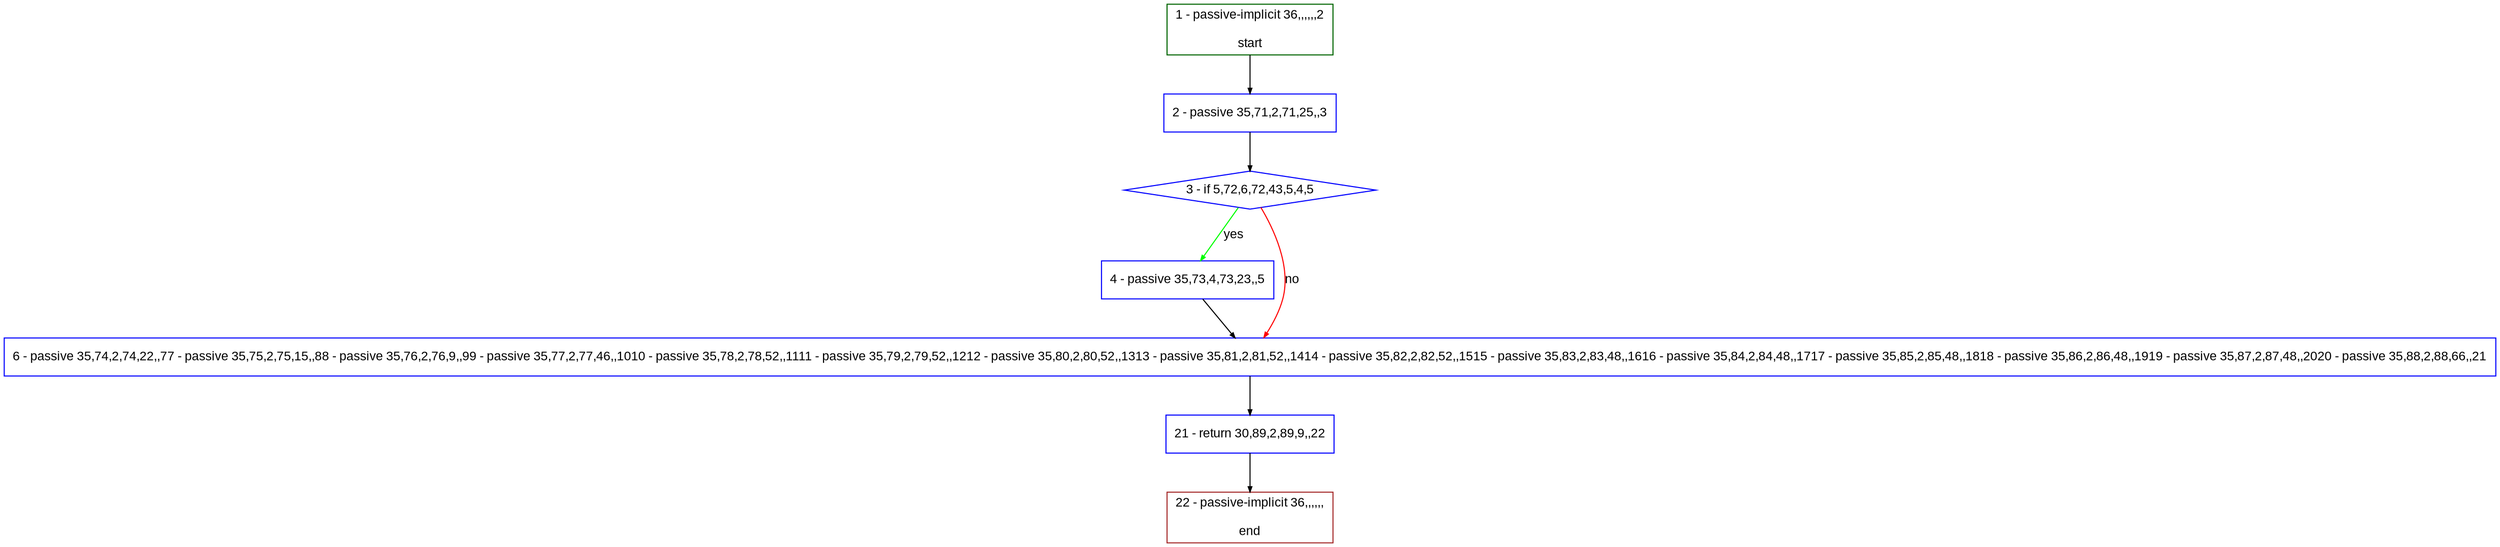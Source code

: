 digraph "" {
  graph [pack="true", label="", fontsize="12", packmode="clust", fontname="Arial", fillcolor="#FFFFCC", bgcolor="white", style="rounded,filled", compound="true"];
  node [node_initialized="no", label="", color="grey", fontsize="12", fillcolor="white", fontname="Arial", style="filled", shape="rectangle", compound="true", fixedsize="false"];
  edge [fontcolor="black", arrowhead="normal", arrowtail="none", arrowsize="0.5", ltail="", label="", color="black", fontsize="12", lhead="", fontname="Arial", dir="forward", compound="true"];
  __N1 [label="2 - passive 35,71,2,71,25,,3", color="#0000ff", fillcolor="#ffffff", style="filled", shape="box"];
  __N2 [label="1 - passive-implicit 36,,,,,,2\n\nstart", color="#006400", fillcolor="#ffffff", style="filled", shape="box"];
  __N3 [label="3 - if 5,72,6,72,43,5,4,5", color="#0000ff", fillcolor="#ffffff", style="filled", shape="diamond"];
  __N4 [label="4 - passive 35,73,4,73,23,,5", color="#0000ff", fillcolor="#ffffff", style="filled", shape="box"];
  __N5 [label="6 - passive 35,74,2,74,22,,77 - passive 35,75,2,75,15,,88 - passive 35,76,2,76,9,,99 - passive 35,77,2,77,46,,1010 - passive 35,78,2,78,52,,1111 - passive 35,79,2,79,52,,1212 - passive 35,80,2,80,52,,1313 - passive 35,81,2,81,52,,1414 - passive 35,82,2,82,52,,1515 - passive 35,83,2,83,48,,1616 - passive 35,84,2,84,48,,1717 - passive 35,85,2,85,48,,1818 - passive 35,86,2,86,48,,1919 - passive 35,87,2,87,48,,2020 - passive 35,88,2,88,66,,21", color="#0000ff", fillcolor="#ffffff", style="filled", shape="box"];
  __N6 [label="21 - return 30,89,2,89,9,,22", color="#0000ff", fillcolor="#ffffff", style="filled", shape="box"];
  __N7 [label="22 - passive-implicit 36,,,,,,\n\nend", color="#a52a2a", fillcolor="#ffffff", style="filled", shape="box"];
  __N2 -> __N1 [arrowhead="normal", arrowtail="none", color="#000000", label="", dir="forward"];
  __N1 -> __N3 [arrowhead="normal", arrowtail="none", color="#000000", label="", dir="forward"];
  __N3 -> __N4 [arrowhead="normal", arrowtail="none", color="#00ff00", label="yes", dir="forward"];
  __N3 -> __N5 [arrowhead="normal", arrowtail="none", color="#ff0000", label="no", dir="forward"];
  __N4 -> __N5 [arrowhead="normal", arrowtail="none", color="#000000", label="", dir="forward"];
  __N5 -> __N6 [arrowhead="normal", arrowtail="none", color="#000000", label="", dir="forward"];
  __N6 -> __N7 [arrowhead="normal", arrowtail="none", color="#000000", label="", dir="forward"];
}
